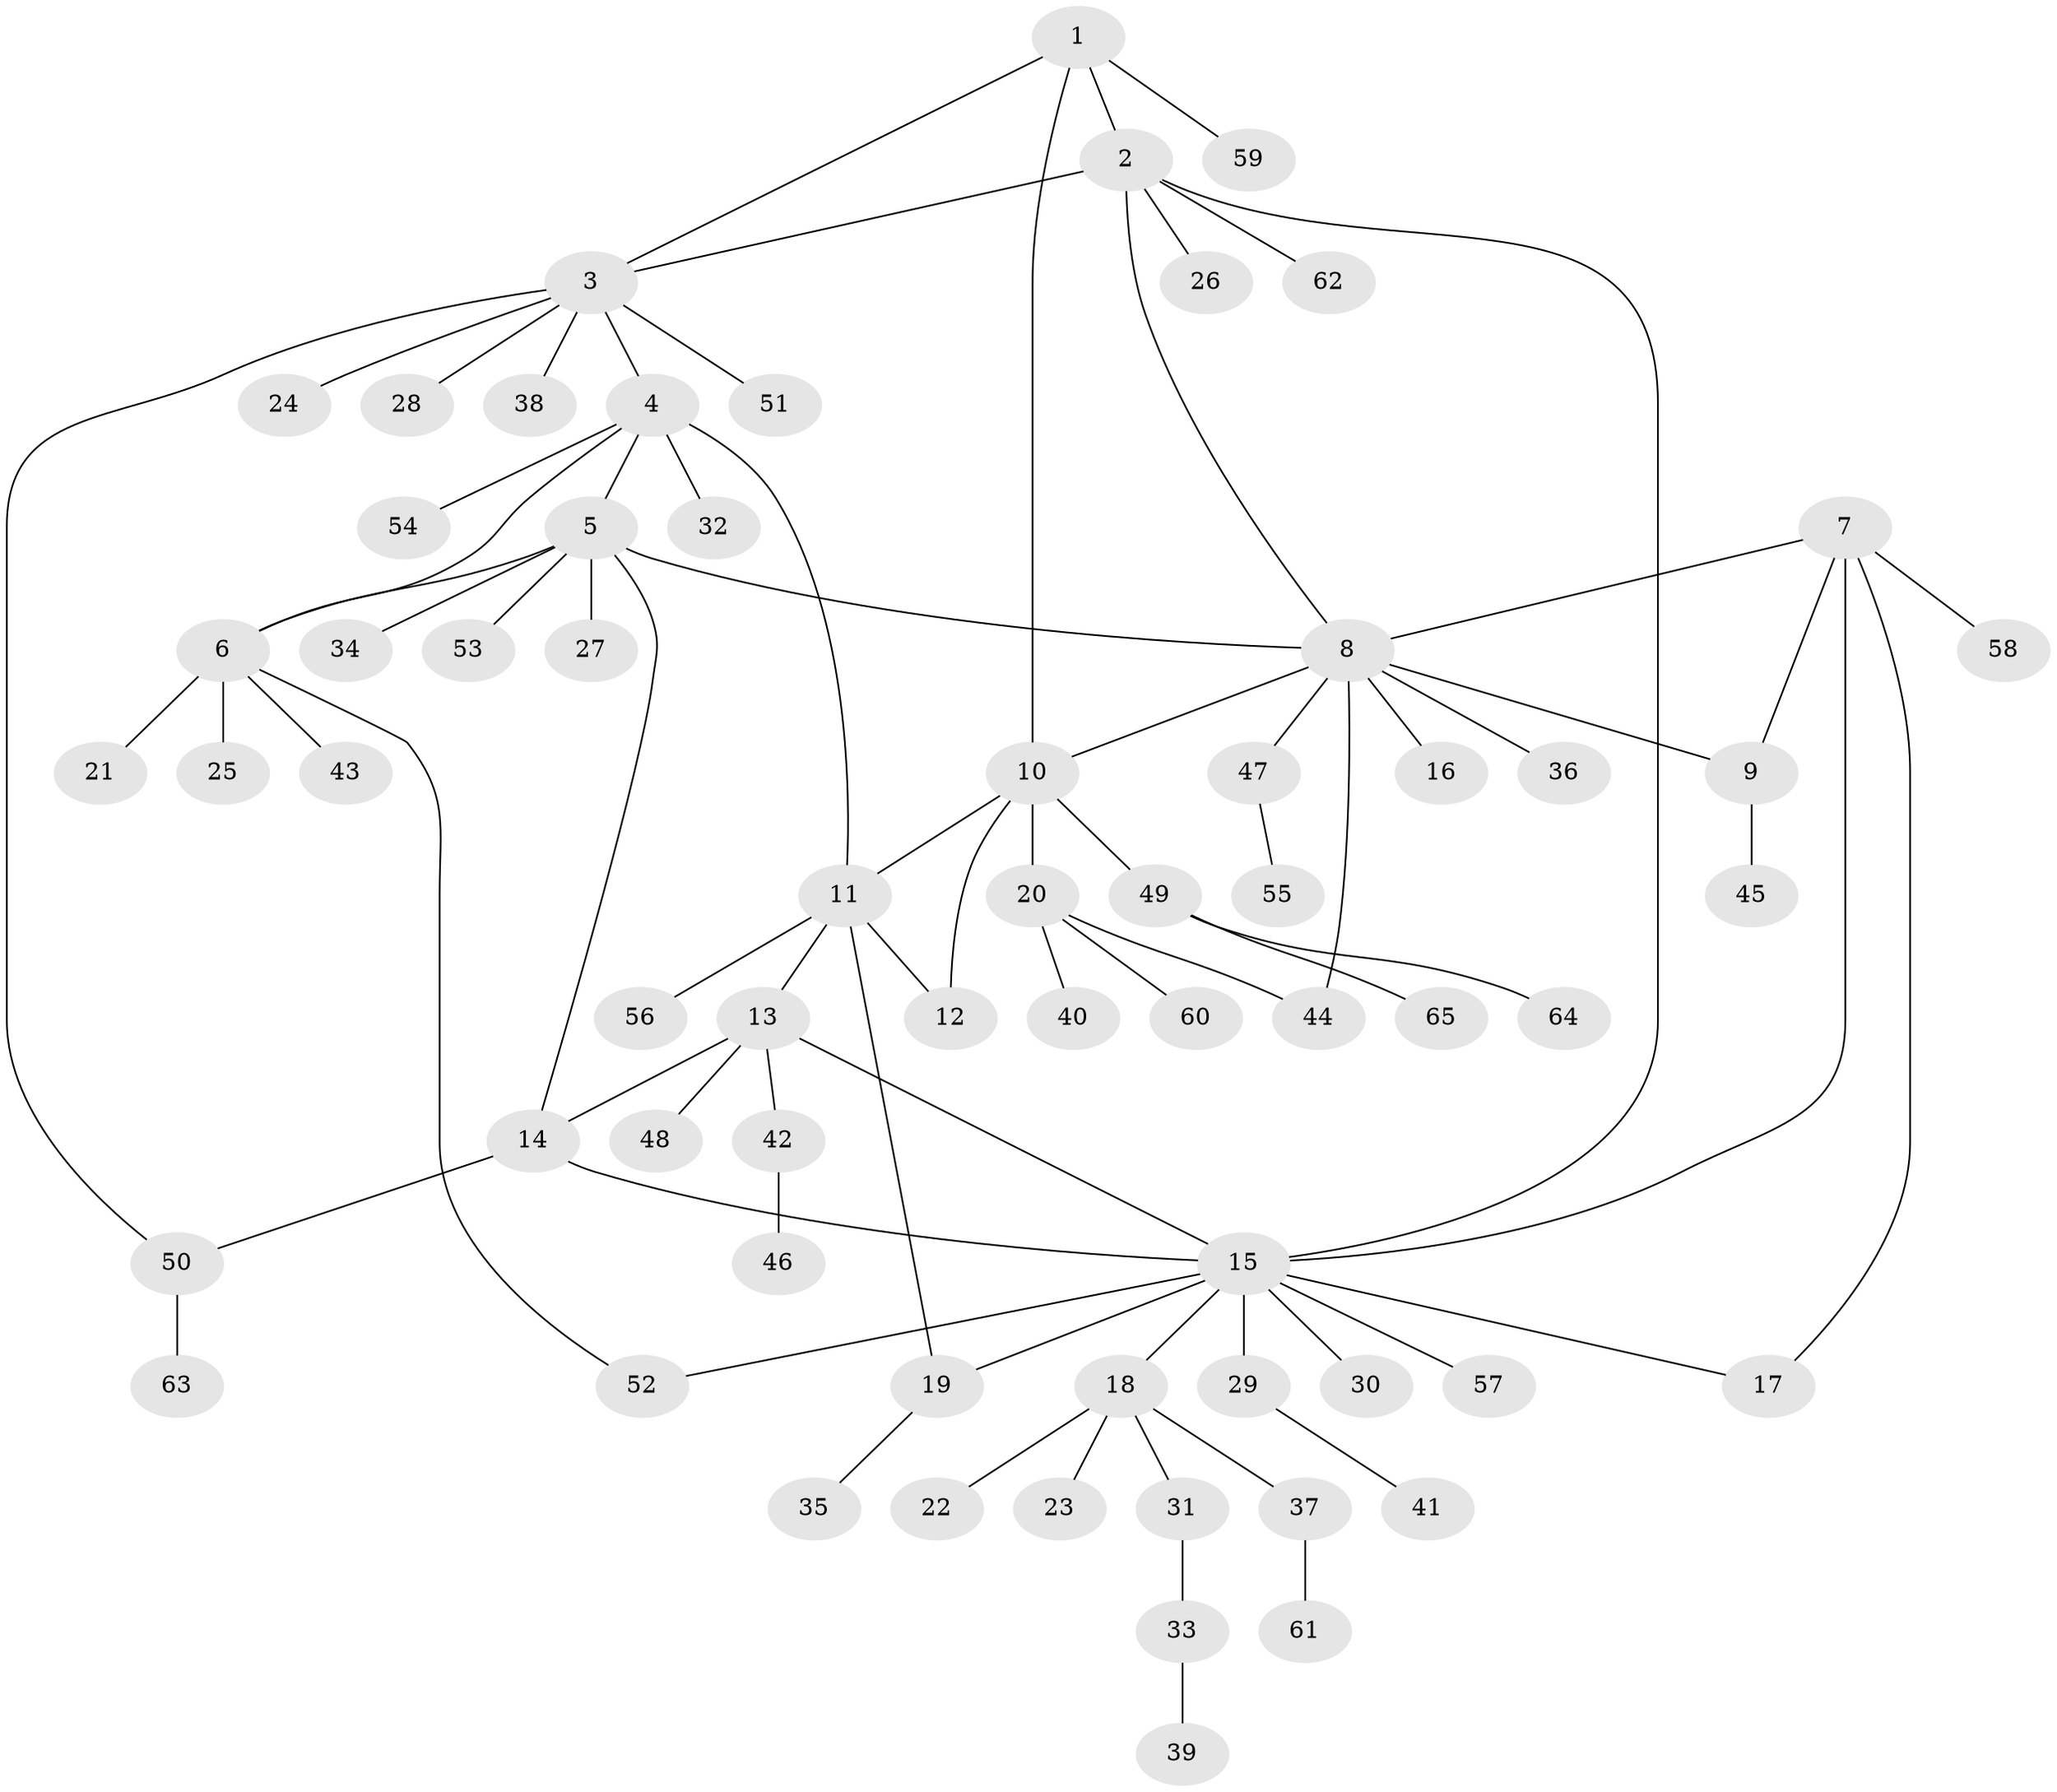 // coarse degree distribution, {6: 0.022222222222222223, 7: 0.022222222222222223, 9: 0.06666666666666667, 12: 0.022222222222222223, 1: 0.6666666666666666, 4: 0.022222222222222223, 2: 0.17777777777777778}
// Generated by graph-tools (version 1.1) at 2025/57/03/04/25 21:57:20]
// undirected, 65 vertices, 80 edges
graph export_dot {
graph [start="1"]
  node [color=gray90,style=filled];
  1;
  2;
  3;
  4;
  5;
  6;
  7;
  8;
  9;
  10;
  11;
  12;
  13;
  14;
  15;
  16;
  17;
  18;
  19;
  20;
  21;
  22;
  23;
  24;
  25;
  26;
  27;
  28;
  29;
  30;
  31;
  32;
  33;
  34;
  35;
  36;
  37;
  38;
  39;
  40;
  41;
  42;
  43;
  44;
  45;
  46;
  47;
  48;
  49;
  50;
  51;
  52;
  53;
  54;
  55;
  56;
  57;
  58;
  59;
  60;
  61;
  62;
  63;
  64;
  65;
  1 -- 2;
  1 -- 3;
  1 -- 10;
  1 -- 59;
  2 -- 3;
  2 -- 8;
  2 -- 15;
  2 -- 26;
  2 -- 62;
  3 -- 4;
  3 -- 24;
  3 -- 28;
  3 -- 38;
  3 -- 50;
  3 -- 51;
  4 -- 5;
  4 -- 6;
  4 -- 11;
  4 -- 32;
  4 -- 54;
  5 -- 6;
  5 -- 8;
  5 -- 14;
  5 -- 27;
  5 -- 34;
  5 -- 53;
  6 -- 21;
  6 -- 25;
  6 -- 43;
  6 -- 52;
  7 -- 8;
  7 -- 9;
  7 -- 15;
  7 -- 17;
  7 -- 58;
  8 -- 9;
  8 -- 10;
  8 -- 16;
  8 -- 36;
  8 -- 44;
  8 -- 47;
  9 -- 45;
  10 -- 11;
  10 -- 12;
  10 -- 20;
  10 -- 49;
  11 -- 12;
  11 -- 13;
  11 -- 19;
  11 -- 56;
  13 -- 14;
  13 -- 15;
  13 -- 42;
  13 -- 48;
  14 -- 15;
  14 -- 50;
  15 -- 17;
  15 -- 18;
  15 -- 19;
  15 -- 29;
  15 -- 30;
  15 -- 52;
  15 -- 57;
  18 -- 22;
  18 -- 23;
  18 -- 31;
  18 -- 37;
  19 -- 35;
  20 -- 40;
  20 -- 44;
  20 -- 60;
  29 -- 41;
  31 -- 33;
  33 -- 39;
  37 -- 61;
  42 -- 46;
  47 -- 55;
  49 -- 64;
  49 -- 65;
  50 -- 63;
}
